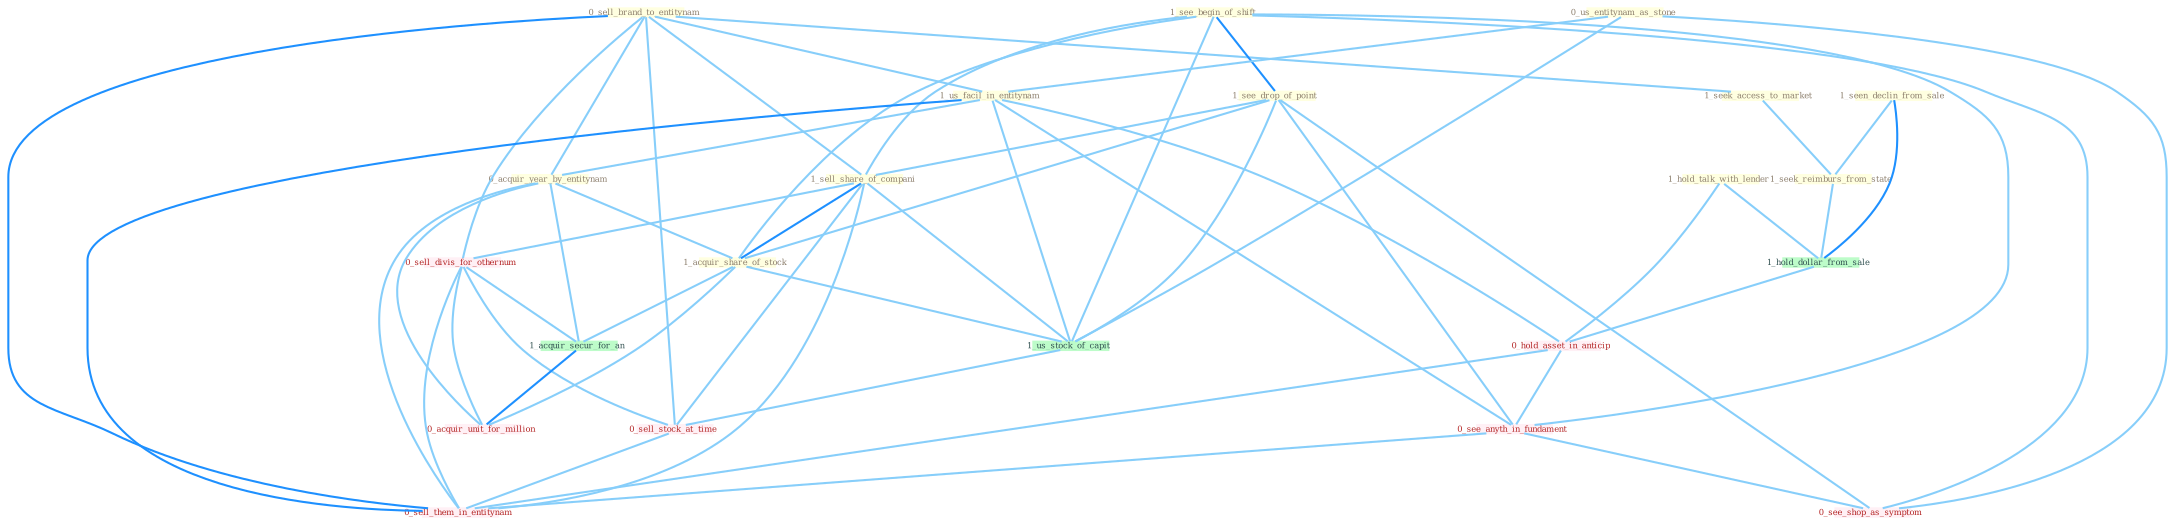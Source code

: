 Graph G{ 
    node
    [shape=polygon,style=filled,width=.5,height=.06,color="#BDFCC9",fixedsize=true,fontsize=4,
    fontcolor="#2f4f4f"];
    {node
    [color="#ffffe0", fontcolor="#8b7d6b"] "0_sell_brand_to_entitynam " "1_seek_access_to_market " "1_seen_declin_from_sale " "1_see_begin_of_shift " "1_hold_talk_with_lender " "0_us_entitynam_as_stone " "1_us_facil_in_entitynam " "1_see_drop_of_point " "1_sell_share_of_compani " "0_acquir_year_by_entitynam " "1_seek_reimburs_from_state " "1_acquir_share_of_stock "}
{node [color="#fff0f5", fontcolor="#b22222"] "0_sell_divis_for_othernum " "0_hold_asset_in_anticip " "0_sell_stock_at_time " "0_see_anyth_in_fundament " "0_acquir_unit_for_million " "0_see_shop_as_symptom " "0_sell_them_in_entitynam "}
edge [color="#B0E2FF"];

	"0_sell_brand_to_entitynam " -- "1_seek_access_to_market " [w="1", color="#87cefa" ];
	"0_sell_brand_to_entitynam " -- "1_us_facil_in_entitynam " [w="1", color="#87cefa" ];
	"0_sell_brand_to_entitynam " -- "1_sell_share_of_compani " [w="1", color="#87cefa" ];
	"0_sell_brand_to_entitynam " -- "0_acquir_year_by_entitynam " [w="1", color="#87cefa" ];
	"0_sell_brand_to_entitynam " -- "0_sell_divis_for_othernum " [w="1", color="#87cefa" ];
	"0_sell_brand_to_entitynam " -- "0_sell_stock_at_time " [w="1", color="#87cefa" ];
	"0_sell_brand_to_entitynam " -- "0_sell_them_in_entitynam " [w="2", color="#1e90ff" , len=0.8];
	"1_seek_access_to_market " -- "1_seek_reimburs_from_state " [w="1", color="#87cefa" ];
	"1_seen_declin_from_sale " -- "1_seek_reimburs_from_state " [w="1", color="#87cefa" ];
	"1_seen_declin_from_sale " -- "1_hold_dollar_from_sale " [w="2", color="#1e90ff" , len=0.8];
	"1_see_begin_of_shift " -- "1_see_drop_of_point " [w="2", color="#1e90ff" , len=0.8];
	"1_see_begin_of_shift " -- "1_sell_share_of_compani " [w="1", color="#87cefa" ];
	"1_see_begin_of_shift " -- "1_acquir_share_of_stock " [w="1", color="#87cefa" ];
	"1_see_begin_of_shift " -- "1_us_stock_of_capit " [w="1", color="#87cefa" ];
	"1_see_begin_of_shift " -- "0_see_anyth_in_fundament " [w="1", color="#87cefa" ];
	"1_see_begin_of_shift " -- "0_see_shop_as_symptom " [w="1", color="#87cefa" ];
	"1_hold_talk_with_lender " -- "1_hold_dollar_from_sale " [w="1", color="#87cefa" ];
	"1_hold_talk_with_lender " -- "0_hold_asset_in_anticip " [w="1", color="#87cefa" ];
	"0_us_entitynam_as_stone " -- "1_us_facil_in_entitynam " [w="1", color="#87cefa" ];
	"0_us_entitynam_as_stone " -- "1_us_stock_of_capit " [w="1", color="#87cefa" ];
	"0_us_entitynam_as_stone " -- "0_see_shop_as_symptom " [w="1", color="#87cefa" ];
	"1_us_facil_in_entitynam " -- "0_acquir_year_by_entitynam " [w="1", color="#87cefa" ];
	"1_us_facil_in_entitynam " -- "1_us_stock_of_capit " [w="1", color="#87cefa" ];
	"1_us_facil_in_entitynam " -- "0_hold_asset_in_anticip " [w="1", color="#87cefa" ];
	"1_us_facil_in_entitynam " -- "0_see_anyth_in_fundament " [w="1", color="#87cefa" ];
	"1_us_facil_in_entitynam " -- "0_sell_them_in_entitynam " [w="2", color="#1e90ff" , len=0.8];
	"1_see_drop_of_point " -- "1_sell_share_of_compani " [w="1", color="#87cefa" ];
	"1_see_drop_of_point " -- "1_acquir_share_of_stock " [w="1", color="#87cefa" ];
	"1_see_drop_of_point " -- "1_us_stock_of_capit " [w="1", color="#87cefa" ];
	"1_see_drop_of_point " -- "0_see_anyth_in_fundament " [w="1", color="#87cefa" ];
	"1_see_drop_of_point " -- "0_see_shop_as_symptom " [w="1", color="#87cefa" ];
	"1_sell_share_of_compani " -- "1_acquir_share_of_stock " [w="2", color="#1e90ff" , len=0.8];
	"1_sell_share_of_compani " -- "0_sell_divis_for_othernum " [w="1", color="#87cefa" ];
	"1_sell_share_of_compani " -- "1_us_stock_of_capit " [w="1", color="#87cefa" ];
	"1_sell_share_of_compani " -- "0_sell_stock_at_time " [w="1", color="#87cefa" ];
	"1_sell_share_of_compani " -- "0_sell_them_in_entitynam " [w="1", color="#87cefa" ];
	"0_acquir_year_by_entitynam " -- "1_acquir_share_of_stock " [w="1", color="#87cefa" ];
	"0_acquir_year_by_entitynam " -- "1_acquir_secur_for_an " [w="1", color="#87cefa" ];
	"0_acquir_year_by_entitynam " -- "0_acquir_unit_for_million " [w="1", color="#87cefa" ];
	"0_acquir_year_by_entitynam " -- "0_sell_them_in_entitynam " [w="1", color="#87cefa" ];
	"1_seek_reimburs_from_state " -- "1_hold_dollar_from_sale " [w="1", color="#87cefa" ];
	"1_acquir_share_of_stock " -- "1_acquir_secur_for_an " [w="1", color="#87cefa" ];
	"1_acquir_share_of_stock " -- "1_us_stock_of_capit " [w="1", color="#87cefa" ];
	"1_acquir_share_of_stock " -- "0_acquir_unit_for_million " [w="1", color="#87cefa" ];
	"0_sell_divis_for_othernum " -- "1_acquir_secur_for_an " [w="1", color="#87cefa" ];
	"0_sell_divis_for_othernum " -- "0_sell_stock_at_time " [w="1", color="#87cefa" ];
	"0_sell_divis_for_othernum " -- "0_acquir_unit_for_million " [w="1", color="#87cefa" ];
	"0_sell_divis_for_othernum " -- "0_sell_them_in_entitynam " [w="1", color="#87cefa" ];
	"1_acquir_secur_for_an " -- "0_acquir_unit_for_million " [w="2", color="#1e90ff" , len=0.8];
	"1_us_stock_of_capit " -- "0_sell_stock_at_time " [w="1", color="#87cefa" ];
	"1_hold_dollar_from_sale " -- "0_hold_asset_in_anticip " [w="1", color="#87cefa" ];
	"0_hold_asset_in_anticip " -- "0_see_anyth_in_fundament " [w="1", color="#87cefa" ];
	"0_hold_asset_in_anticip " -- "0_sell_them_in_entitynam " [w="1", color="#87cefa" ];
	"0_sell_stock_at_time " -- "0_sell_them_in_entitynam " [w="1", color="#87cefa" ];
	"0_see_anyth_in_fundament " -- "0_see_shop_as_symptom " [w="1", color="#87cefa" ];
	"0_see_anyth_in_fundament " -- "0_sell_them_in_entitynam " [w="1", color="#87cefa" ];
}